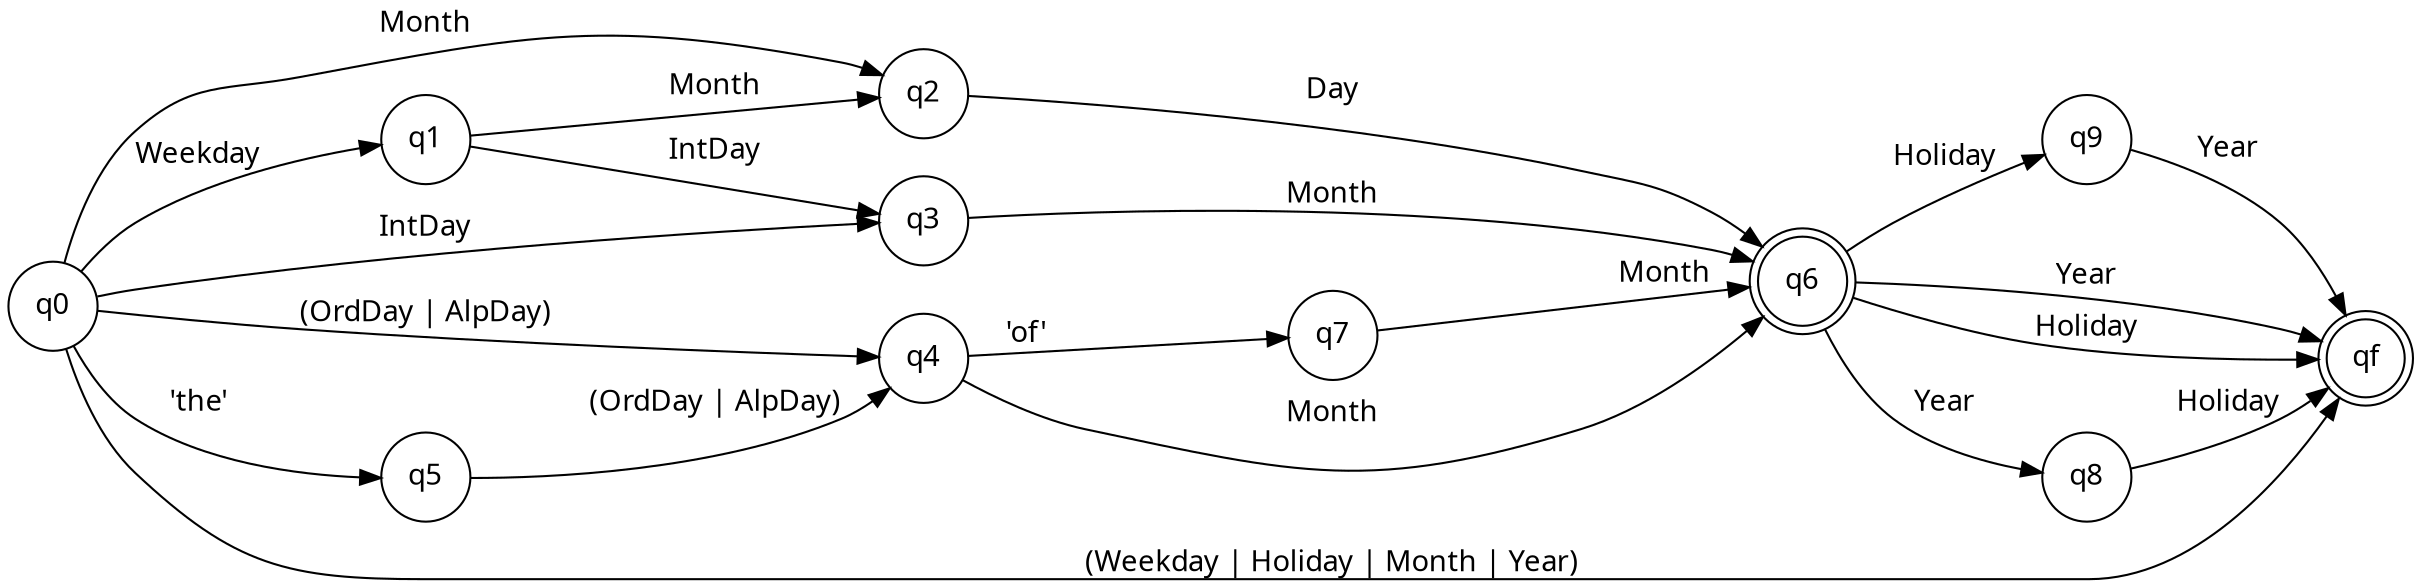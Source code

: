digraph finite_state_machine {
	rankdir=LR;
    graph [fontname = "DIN"];
    node  [fontname = "DIN"];
    edge  [fontname = "DIN"];
	node [shape = doublecircle]; q6 qf;
	node [shape = circle];

	q0 -> q1 [ label = "Weekday" ];
	q0 -> q2 [ label = "Month" ];
	q0 -> q3 [ label = "IntDay" ];
	q0 -> q4 [ label = "(OrdDay | AlpDay)" ];
	q0 -> q5 [ label = "'the'" ];
	q1 -> q2 [ label = "Month" ];
	q1 -> q3 [ label = "IntDay" ];
	q2 -> q6 [ label = "Day" ];
	q3 -> q6 [ label = "Month" ];
	q4 -> q6 [ label = "Month" ];
	q4 -> q7 [ label = "'of'" ];
	q5 -> q4 [ label = "(OrdDay | AlpDay)" ];
	q7 -> q6 [ label = "Month" ];
	q6 -> qf [ label = "Year" ];
	q6 -> qf [ label = "Holiday" ];
	q6 -> q8 [ label = "Year" ];
	q6 -> q9 [ label = "Holiday" ];
	q8 -> qf [ label = "Holiday" ];
	q9 -> qf [ label = "Year" ];
	q0 -> qf [ label = "(Weekday | Holiday | Month | Year)" ]
}

